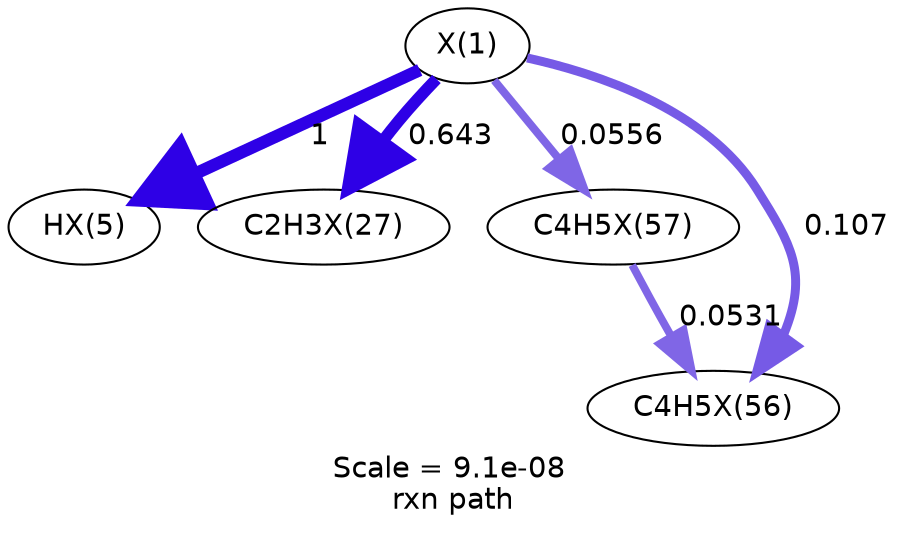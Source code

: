 digraph reaction_paths {
center=1;
s46 -> s47[fontname="Helvetica", style="setlinewidth(6)", arrowsize=3, color="0.7, 1.5, 0.9"
, label=" 1"];
s46 -> s48[fontname="Helvetica", style="setlinewidth(5.67)", arrowsize=2.83, color="0.7, 1.14, 0.9"
, label=" 0.643"];
s46 -> s60[fontname="Helvetica", style="setlinewidth(3.82)", arrowsize=1.91, color="0.7, 0.556, 0.9"
, label=" 0.0556"];
s46 -> s59[fontname="Helvetica", style="setlinewidth(4.31)", arrowsize=2.16, color="0.7, 0.607, 0.9"
, label=" 0.107"];
s60 -> s59[fontname="Helvetica", style="setlinewidth(3.78)", arrowsize=1.89, color="0.7, 0.553, 0.9"
, label=" 0.0531"];
s46 [ fontname="Helvetica", label="X(1)"];
s47 [ fontname="Helvetica", label="HX(5)"];
s48 [ fontname="Helvetica", label="C2H3X(27)"];
s59 [ fontname="Helvetica", label="C4H5X(56)"];
s60 [ fontname="Helvetica", label="C4H5X(57)"];
 label = "Scale = 9.1e-08\l rxn path";
 fontname = "Helvetica";
}
